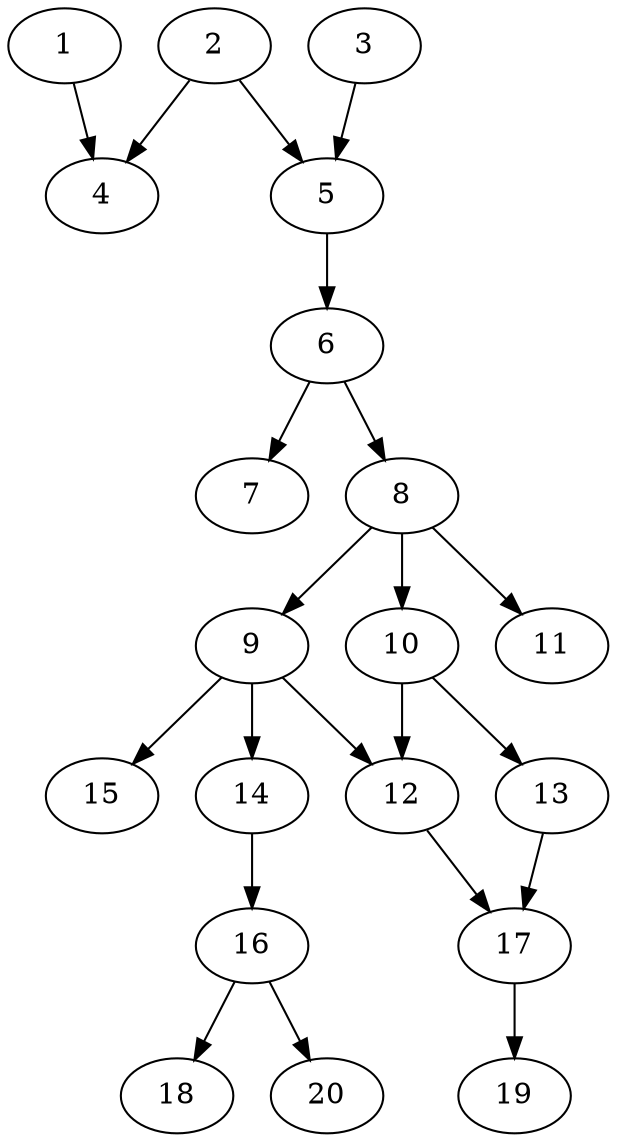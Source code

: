 // DAG automatically generated by daggen at Sat Jul 27 15:35:20 2019
// ./daggen --dot -n 20 --ccr 0.5 --fat 0.4 --regular 0.5 --density 0.5 --mindata 5242880 --maxdata 52428800 
digraph G {
  1 [size="88283136", alpha="0.19", expect_size="44141568"] 
  1 -> 4 [size ="44141568"]
  2 [size="21307392", alpha="0.17", expect_size="10653696"] 
  2 -> 4 [size ="10653696"]
  2 -> 5 [size ="10653696"]
  3 [size="30099456", alpha="0.18", expect_size="15049728"] 
  3 -> 5 [size ="15049728"]
  4 [size="37357568", alpha="0.11", expect_size="18678784"] 
  5 [size="32333824", alpha="0.03", expect_size="16166912"] 
  5 -> 6 [size ="16166912"]
  6 [size="97593344", alpha="0.08", expect_size="48796672"] 
  6 -> 7 [size ="48796672"]
  6 -> 8 [size ="48796672"]
  7 [size="28923904", alpha="0.07", expect_size="14461952"] 
  8 [size="100071424", alpha="0.03", expect_size="50035712"] 
  8 -> 9 [size ="50035712"]
  8 -> 10 [size ="50035712"]
  8 -> 11 [size ="50035712"]
  9 [size="35710976", alpha="0.11", expect_size="17855488"] 
  9 -> 12 [size ="17855488"]
  9 -> 14 [size ="17855488"]
  9 -> 15 [size ="17855488"]
  10 [size="86464512", alpha="0.19", expect_size="43232256"] 
  10 -> 12 [size ="43232256"]
  10 -> 13 [size ="43232256"]
  11 [size="64972800", alpha="0.00", expect_size="32486400"] 
  12 [size="59944960", alpha="0.14", expect_size="29972480"] 
  12 -> 17 [size ="29972480"]
  13 [size="44570624", alpha="0.06", expect_size="22285312"] 
  13 -> 17 [size ="22285312"]
  14 [size="35966976", alpha="0.09", expect_size="17983488"] 
  14 -> 16 [size ="17983488"]
  15 [size="88973312", alpha="0.17", expect_size="44486656"] 
  16 [size="103036928", alpha="0.04", expect_size="51518464"] 
  16 -> 18 [size ="51518464"]
  16 -> 20 [size ="51518464"]
  17 [size="47269888", alpha="0.01", expect_size="23634944"] 
  17 -> 19 [size ="23634944"]
  18 [size="81555456", alpha="0.10", expect_size="40777728"] 
  19 [size="96473088", alpha="0.01", expect_size="48236544"] 
  20 [size="54167552", alpha="0.09", expect_size="27083776"] 
}
